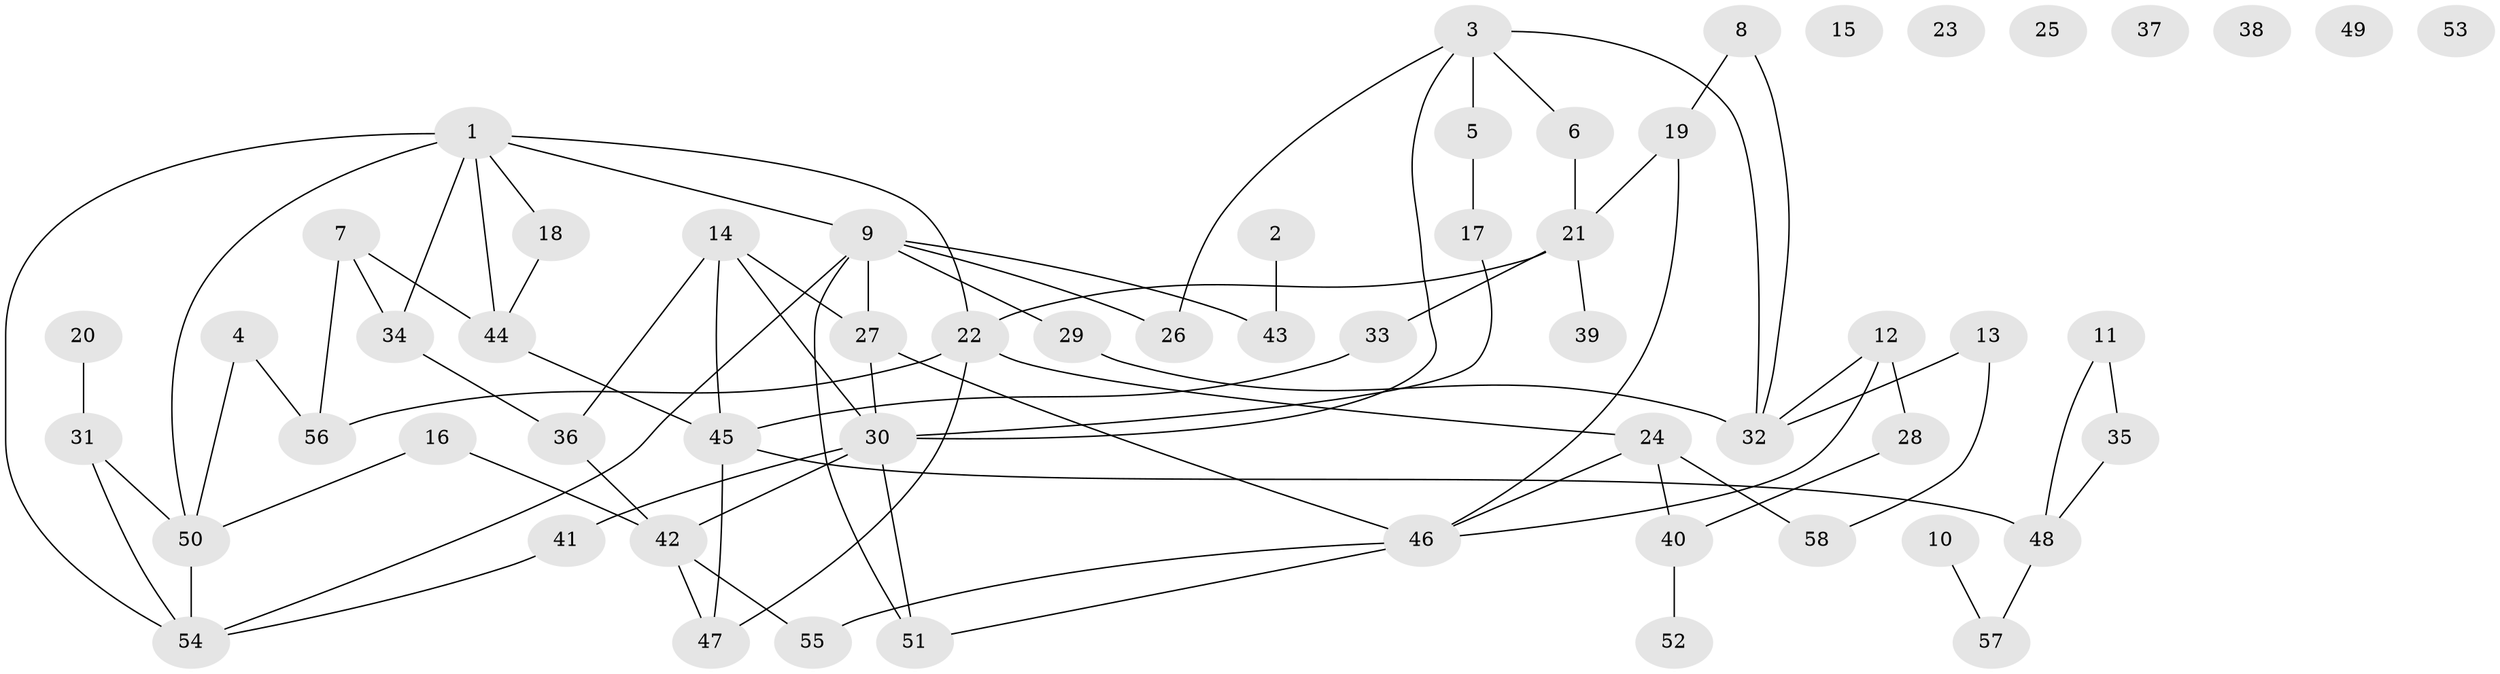 // Generated by graph-tools (version 1.1) at 2025/49/03/09/25 03:49:08]
// undirected, 58 vertices, 80 edges
graph export_dot {
graph [start="1"]
  node [color=gray90,style=filled];
  1;
  2;
  3;
  4;
  5;
  6;
  7;
  8;
  9;
  10;
  11;
  12;
  13;
  14;
  15;
  16;
  17;
  18;
  19;
  20;
  21;
  22;
  23;
  24;
  25;
  26;
  27;
  28;
  29;
  30;
  31;
  32;
  33;
  34;
  35;
  36;
  37;
  38;
  39;
  40;
  41;
  42;
  43;
  44;
  45;
  46;
  47;
  48;
  49;
  50;
  51;
  52;
  53;
  54;
  55;
  56;
  57;
  58;
  1 -- 9;
  1 -- 18;
  1 -- 22;
  1 -- 34;
  1 -- 44;
  1 -- 50;
  1 -- 54;
  2 -- 43;
  3 -- 5;
  3 -- 6;
  3 -- 26;
  3 -- 30;
  3 -- 32;
  4 -- 50;
  4 -- 56;
  5 -- 17;
  6 -- 21;
  7 -- 34;
  7 -- 44;
  7 -- 56;
  8 -- 19;
  8 -- 32;
  9 -- 26;
  9 -- 27;
  9 -- 29;
  9 -- 43;
  9 -- 51;
  9 -- 54;
  10 -- 57;
  11 -- 35;
  11 -- 48;
  12 -- 28;
  12 -- 32;
  12 -- 46;
  13 -- 32;
  13 -- 58;
  14 -- 27;
  14 -- 30;
  14 -- 36;
  14 -- 45;
  16 -- 42;
  16 -- 50;
  17 -- 30;
  18 -- 44;
  19 -- 21;
  19 -- 46;
  20 -- 31;
  21 -- 22;
  21 -- 33;
  21 -- 39;
  22 -- 24;
  22 -- 47;
  22 -- 56;
  24 -- 40;
  24 -- 46;
  24 -- 58;
  27 -- 30;
  27 -- 46;
  28 -- 40;
  29 -- 32;
  30 -- 41;
  30 -- 42;
  30 -- 51;
  31 -- 50;
  31 -- 54;
  33 -- 45;
  34 -- 36;
  35 -- 48;
  36 -- 42;
  40 -- 52;
  41 -- 54;
  42 -- 47;
  42 -- 55;
  44 -- 45;
  45 -- 47;
  45 -- 48;
  46 -- 51;
  46 -- 55;
  48 -- 57;
  50 -- 54;
}
